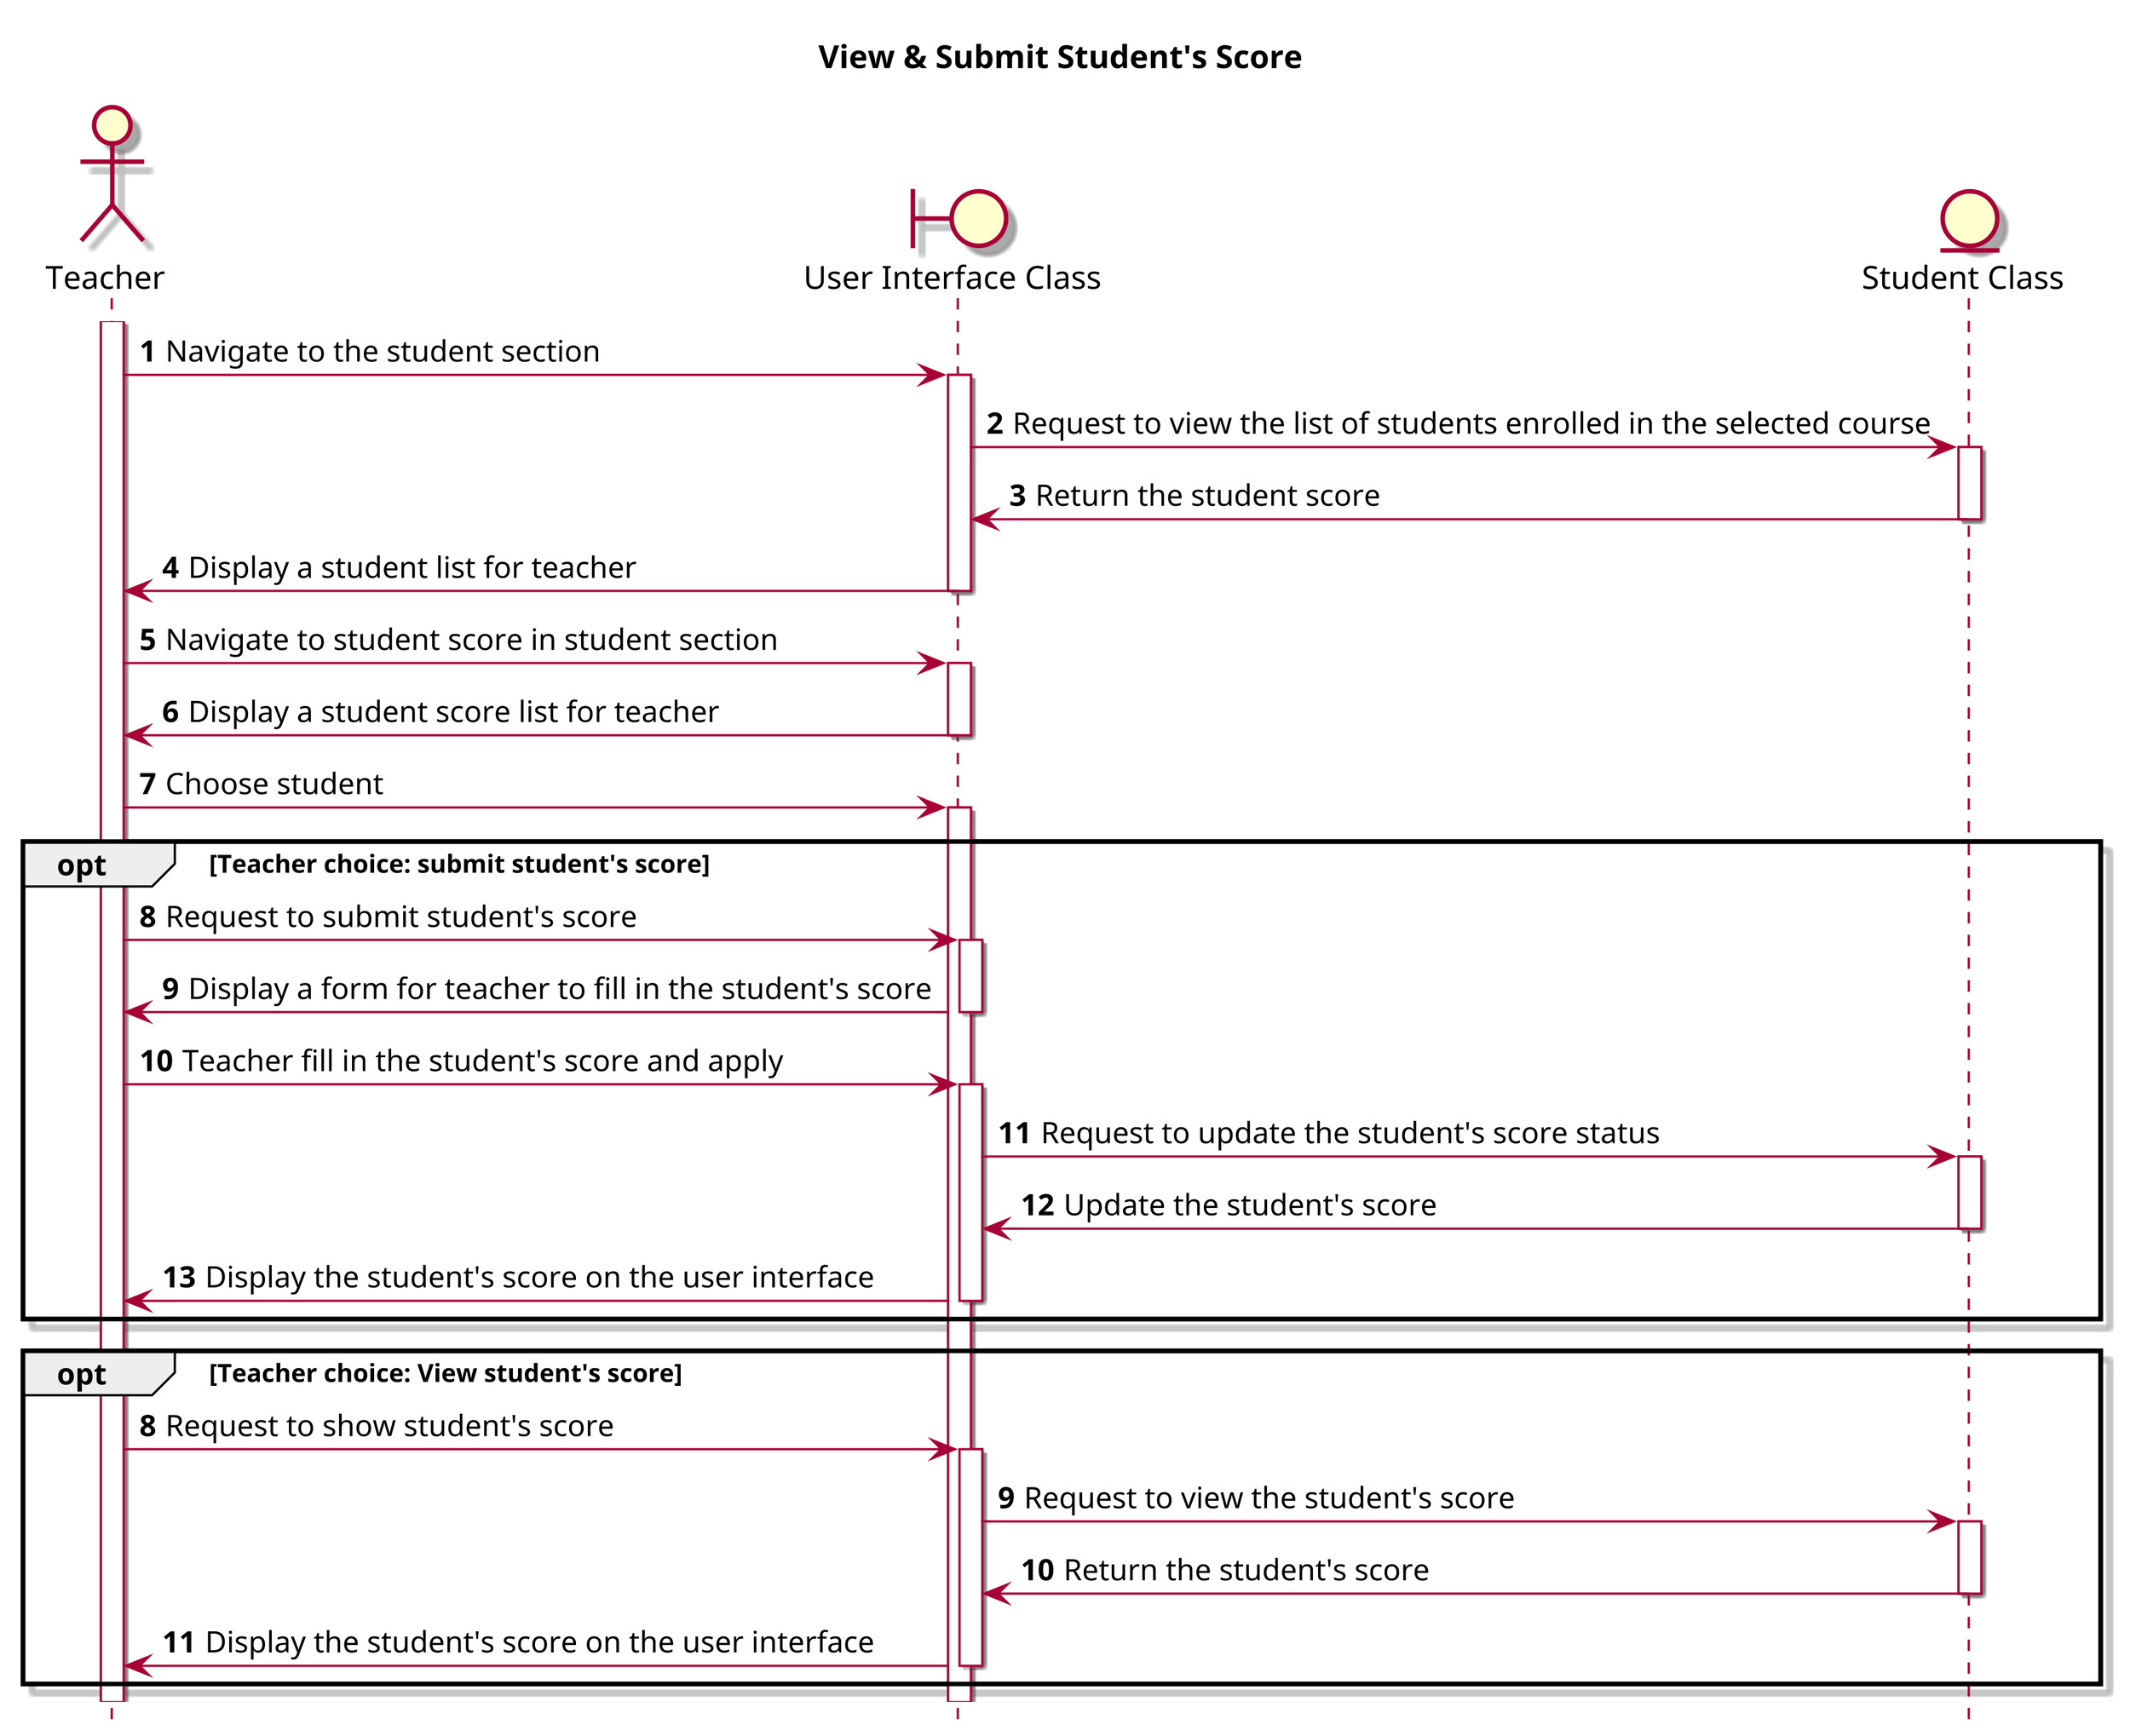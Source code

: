 @startuml SEQ8 View & Submit Student's Score
skin rose
hide footbox
scale 4

title "View & Submit Student's Score"
actor "Teacher" as teacher
boundary "User Interface Class" as UIClass
entity "Student Class" as studentClass

autonumber 
    teacher ++
    teacher -> UIClass ++: Navigate to the student section
    UIClass -> studentClass ++: Request to view the list of students enrolled in the selected course
    studentClass -> UIClass --: Return the student score
    UIClass -> teacher --:  Display a student list for teacher
    teacher -> UIClass ++: Navigate to student score in student section
    UIClass -> teacher --: Display a student score list for teacher
    teacher -> UIClass ++: Choose student

        opt Teacher choice: submit student's score
        teacher -> UIClass ++: Request to submit student's score
        UIClass -> teacher --: Display a form for teacher to fill in the student's score
        teacher -> UIClass ++: Teacher fill in the student's score and apply
        UIClass -> studentClass ++: Request to update the student's score status
        studentClass -> UIClass --: Update the student's score
        UIClass -> teacher --: Display the student's score on the user interface
        end

        opt Teacher choice: View student's score
        autonumber 8
        teacher -> UIClass ++: Request to show student's score
        UIClass -> studentClass ++: Request to view the student's score
        studentClass -> UIClass --: Return the student's score
        UIClass -> teacher --: Display the student's score on the user interface
        end
@enduml